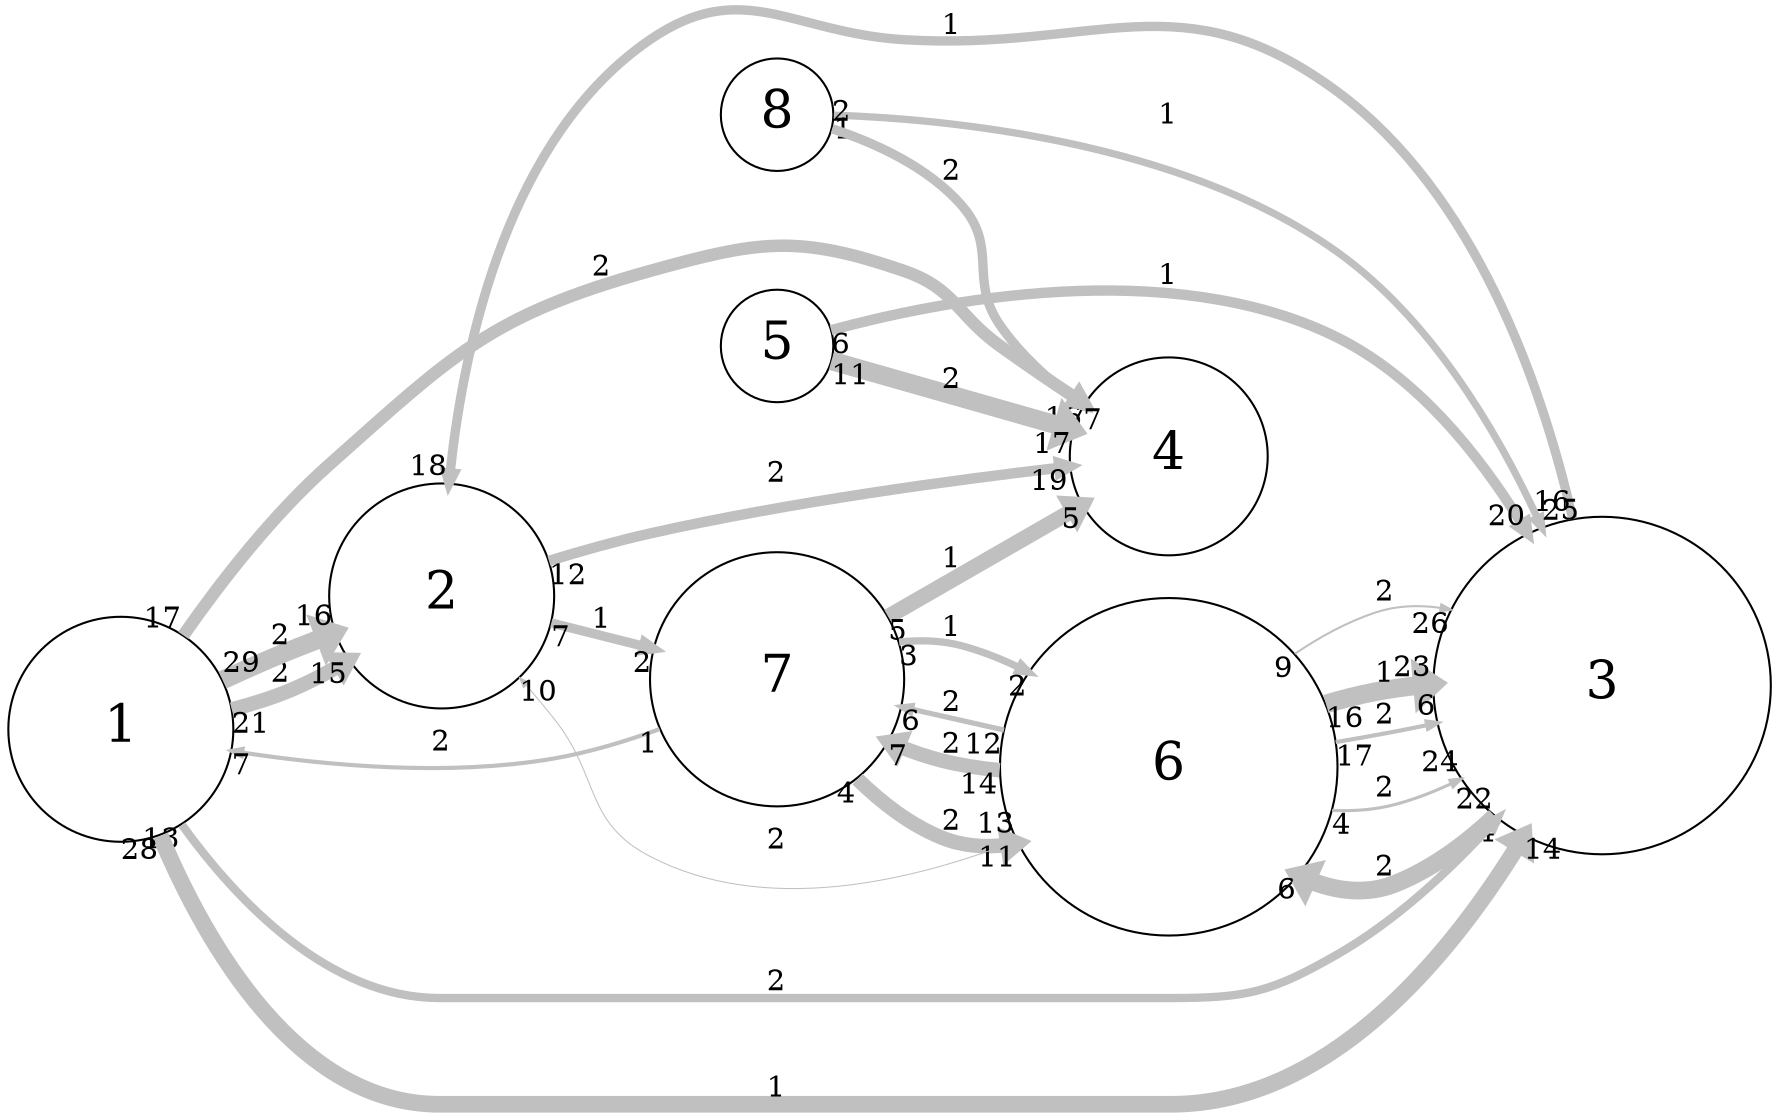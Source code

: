 digraph "" {
	graph [bb="0,0,834.5,522.5",
		overlap=false,
		rankdir=LR,
		ratio=0.5,
		scale=1,
		splines=spline
	];
	node [fontsize=25,
		label="\N",
		shape=circle
	];
	edge [arrowsize=0.5,
		splines=true
	];
	0	[height=1.5,
		label=1,
		pos="54.501,178",
		width=1.5];
	1	[height=1.5,
		label=2,
		pos="205.5,243",
		width=1.5];
	0 -> 1	[key=0,
		capacity=2,
		color=grey,
		from_pd=20,
		head_lp="154.37,203.26",
		headlabel=15,
		label=2,
		lp="129.5,204.25",
		penwidth=7.0,
		pos="e,161.12,211.51 107.9,187.95 116.41,190.3 125.01,193.12 132.88,196.5 138.99,199.12 145.15,202.25 151.17,205.63",
		pt=7,
		tail_lp="114.65,179.7",
		taillabel=21,
		to_pd=14];
	0 -> 1	[key=1,
		capacity=2,
		color=grey,
		from_pd=28,
		head_lp="147.71,232.91",
		headlabel=16,
		label=2,
		lp="129.5,223.25",
		penwidth=9.0,
		pos="e,154.46,224.66 103.08,202.34 110.73,206.03 118.61,209.71 126.13,213 131.66,215.42 137.45,217.85 143.28,220.21",
		pt=3,
		tail_lp="109.83,210.59",
		taillabel=29,
		to_pd=15];
	2	[height=2.25,
		label=3,
		pos="753.5,204",
		width=2.25];
	0 -> 2	[key=0,
		capacity=2,
		color=grey,
		from_pd=12,
		head_lp="701.78,130.44",
		headlabel=4,
		label=2,
		lp="363.5,61.25",
		penwidth=4.0,
		pos="e,705.15,138.69 84.143,132.52 110.55,96.778 153.35,53 204.5,53 204.5,53 204.5,53 549.5,53 586.05,53 597.91,53.622 629.5,72 655.07,\
86.876 678.51,108.74 697.92,130.41",
		pt=13,
		tail_lp="77.393,124.27",
		taillabel=13,
		to_pd=3];
	0 -> 2	[key=1,
		capacity=1,
		color=grey,
		from_pd=27,
		head_lp="710.57,122.97",
		headlabel=14,
		label=1,
		lp="363.5,8.25",
		penwidth=8.0,
		pos="e,717.32,131.22 73.192,126.99 95.071,74.394 137.8,0 204.5,0 204.5,0 204.5,0 549.5,0 621.5,0 676.76,64.635 711.32,121.14",
		pt=5,
		tail_lp="66.442,118.74",
		taillabel=28,
		to_pd=13];
	3	[height=1.3125,
		label=4,
		pos="548.5,308",
		width=1.3125];
	0 -> 3	[key=0,
		capacity=2,
		color=grey,
		from_pd=16,
		head_lp="500.99,340.64",
		headlabel=16,
		label=2,
		lp="280.5,399.25",
		penwidth=6.0,
		pos="e,507.74,332.39 83.506,223.82 100.92,249.92 125.01,282.08 151.5,306 209.73,358.58 227.16,376.01 302.75,397 354.78,411.45 373.6,415.71 \
424.25,397 447.98,388.23 447.24,375.15 467.5,360 477.25,352.71 488,345.32 498.36,338.49",
		pt=9,
		tail_lp="90.256,232.07",
		taillabel=17,
		to_pd=15];
	1 -> 3	[key=0,
		capacity=2,
		color=grey,
		from_pd=11,
		head_lp="494.37,294.98",
		headlabel=19,
		label=2,
		lp="363.5,301.25",
		penwidth=5.0,
		pos="e,501.12,303.23 257.33,259.83 271.89,264.24 287.85,268.68 302.75,272 366.28,286.16 440.35,296.17 490.23,301.98",
		pt=11,
		tail_lp="264.08,251.58",
		taillabel=12,
		to_pd=18];
	6	[height=1.6875,
		label=7,
		pos="363.5,202",
		width=1.6875];
	1 -> 6	[key=0,
		capacity=1,
		color=grey,
		from_pd=6,
		head_lp="300.92,225.55",
		headlabel=2,
		label=1,
		lp="280.5,231.25",
		penwidth=4.5,
		pos="e,304.3,217.3 258.01,229.46 269.48,226.45 281.81,223.21 293.83,220.05",
		pt=12,
		tail_lp="261.39,233.59",
		taillabel=7,
		to_pd=1];
	2 -> 1	[key=0,
		capacity=1,
		color=grey,
		from_pd=15,
		head_lp="202.13,305.63",
		headlabel=18,
		label=1,
		lp="445.5,514.25",
		penwidth=4.5,
		pos="e,208.88,297.38 740.05,284.38 725.42,349.76 694.31,438.67 629.5,486 555.45,540.08 515.83,502.33 424.25,507 370.32,509.75 347.01,\
537.93 302.75,507 239,462.45 217.32,371 210.04,308.34",
		pt=12,
		tail_lp="733.3,292.63",
		taillabel=16,
		to_pd=17];
	5	[height=2.25,
		label=6,
		pos="548.5,162",
		width=2.25];
	2 -> 5	[key=0,
		capacity=2,
		color=grey,
		from_pd=21,
		head_lp="631.65,186.55",
		headlabel=6,
		label=2,
		lp="650.5,191.25",
		penwidth=8.5,
		pos="e,628.28,178.3 673.77,187.71 662.69,185.42 651.22,183.05 639.94,180.71",
		pt=4,
		tail_lp="667.02,179.46",
		taillabel=22,
		to_pd=5];
	6 -> 0	[key=0,
		capacity=2,
		color=grey,
		from_pd=0,
		head_lp="111.25,158.91",
		headlabel=7,
		label=2,
		lp="205.5,171.25",
		penwidth=2.0,
		pos="e,107.87,167.16 307.67,177.38 292.39,171.66 275.56,166.4 259.5,163.5 211.58,154.84 156.45,159.62 115.59,165.93",
		pt=17,
		tail_lp="304.29,169.13",
		taillabel=1,
		to_pd=6];
	6 -> 3	[key=0,
		capacity=1,
		color=grey,
		from_pd=4,
		head_lp="503.68,276.32",
		headlabel=5,
		label=1,
		lp="445.5,256.25",
		penwidth=7.5,
		pos="e,507.06,284.57 416.45,232.09 441.71,246.72 471.96,264.24 497.02,278.76",
		pt=6,
		tail_lp="413.08,240.34",
		taillabel=5,
		to_pd=4];
	6 -> 5	[key=0,
		capacity=2,
		color=grey,
		from_pd=3,
		head_lp="464.11,129.44",
		headlabel=11,
		label=2,
		lp="445.5,150.25",
		penwidth=7.0,
		pos="e,470.86,137.69 407.87,160.28 418.33,152.58 430.01,145.66 442.13,141.5 447.71,139.58 453.53,138.45 459.43,137.94",
		pt=7,
		tail_lp="404.49,168.53",
		taillabel=4,
		to_pd=10];
	6 -> 5	[key=1,
		capacity=1,
		color=grey,
		from_pd=2,
		head_lp="471.99,205.66",
		headlabel=2,
		label=1,
		lp="445.5,214.25",
		penwidth=3.5,
		pos="e,475.36,197.41 424.27,207.69 432.59,207.45 440.98,206.65 448.88,205 454.5,203.83 460.19,202.32 465.86,200.56",
		pt=14,
		tail_lp="427.65,199.44",
		taillabel=3,
		to_pd=1];
	5 -> 1	[key=0,
		capacity=2,
		color=grey,
		from_pd=12,
		head_lp="236.34,195.86",
		headlabel=10,
		label=2,
		lp="363.5,124.25",
		penwidth=0.5,
		pos="e,243.09,204.11 476.31,124.57 425.23,103.22 356.25,86.007 302.75,115.5 271.22,132.88 281.22,155.28 259.5,184 255.54,189.23 251.22,\
194.56 246.81,199.77",
		pt=20,
		tail_lp="469.56,116.32",
		taillabel=13,
		to_pd=9];
	5 -> 2	[key=0,
		capacity=2,
		color=grey,
		from_pd=8,
		head_lp="672.98,161.43",
		headlabel=26,
		label=2,
		lp="650.5,170.25",
		penwidth=1.0,
		pos="e,679.73,169.68 629.9,159.2 638.04,159.87 646.15,160.92 653.88,162.5 660.43,163.84 667.08,165.62 673.69,167.69",
		pt=19,
		tail_lp="633.27,150.95",
		taillabel=9,
		to_pd=25];
	5 -> 2	[key=1,
		capacity=2,
		color=grey,
		from_pd=3,
		head_lp="694.95,163.64",
		headlabel=24,
		label=2,
		lp="650.5,149.25",
		penwidth=1.5,
		pos="e,688.2,155.39 626.25,137.57 635.61,137.12 645,137.89 653.88,140.5 663.4,143.3 672.87,147.34 681.97,152.04",
		pt=18,
		tail_lp="629.62,129.32",
		taillabel=4,
		to_pd=23];
	5 -> 2	[key=2,
		capacity=1,
		color=grey,
		from_pd=15,
		head_lp="675.49,251.63",
		headlabel=23,
		label=1,
		lp="650.5,251.25",
		penwidth=9.0,
		pos="e,682.24,243.38 606.35,219.15 618.84,228.52 632.68,236.84 647.13,242 654.67,244.69 662.51,245.54 670.36,245.06",
		pt=3,
		tail_lp="599.6,227.4",
		taillabel=16,
		to_pd=22];
	5 -> 2	[key=3,
		capacity=2,
		color=grey,
		from_pd=16,
		head_lp="668.81,197.31",
		headlabel=6,
		label=2,
		lp="650.5,211.25",
		penwidth=2.0,
		pos="e,672.18,205.56 622.69,195.32 630.8,198.01 639.05,200.33 647.13,202 652.67,203.15 658.41,204.04 664.22,204.74",
		pt=17,
		tail_lp="629.44,203.57",
		taillabel=17,
		to_pd=5];
	5 -> 6	[key=0,
		capacity=2,
		color=grey,
		from_pd=11,
		head_lp="426.53,180.93",
		headlabel=6,
		label=2,
		lp="445.5,192.25",
		penwidth=2.5,
		pos="e,423.16,189.18 469.14,179.13 456.62,181.87 443.75,184.68 431.52,187.35",
		pt=16,
		tail_lp="462.39,187.38",
		taillabel=12,
		to_pd=5];
	5 -> 6	[key=1,
		capacity=2,
		color=grey,
		from_pd=13,
		head_lp="413.38,163.96",
		headlabel=7,
		label=2,
		lp="445.5,171.25",
		penwidth=7.0,
		pos="e,416.76,172.21 467.06,159.43 458.57,160.26 450.13,161.56 442.13,163.5 437.22,164.69 432.27,166.22 427.37,168",
		pt=7,
		tail_lp="460.31,151.18",
		taillabel=14,
		to_pd=6];
	4	[height=0.75,
		label=5,
		pos="363.5,361",
		width=0.75];
	4 -> 2	[key=0,
		capacity=1,
		color=grey,
		from_pd=5,
		head_lp="709.91,284.84",
		headlabel=20,
		label=1,
		lp="548.5,394.25",
		penwidth=5.0,
		pos="e,716.66,276.59 389.89,368.48 439.1,381.5 549.64,403.34 629.5,364 663.4,347.3 690.56,316.28 710.65,285.96",
		pt=11,
		tail_lp="393.27,376.73",
		taillabel=6,
		to_pd=19];
	4 -> 3	[key=0,
		capacity=2,
		color=grey,
		from_pd=10,
		head_lp="496.17,312.66",
		headlabel=17,
		label=2,
		lp="445.5,345.25",
		penwidth=9.0,
		pos="e,502.92,320.91 389.95,353.63 416.04,346.07 457.47,334.07 491.31,324.28",
		pt=3,
		tail_lp="396.7,345.38",
		taillabel=11,
		to_pd=16];
	7	[height=0.75,
		label=8,
		pos="363.5,471",
		width=0.75];
	7 -> 2	[key=0,
		capacity=1,
		color=grey,
		from_pd=0,
		head_lp="717.2,287.69",
		headlabel=25,
		label=1,
		lp="548.5,473.25",
		penwidth=3.5,
		pos="e,723.95,279.44 390.62,471.18 441.58,470.23 555.73,461.67 629.5,407 669.67,377.24 699.39,330.09 719.55,288.72",
		pt=14,
		tail_lp="394,462.93",
		taillabel=1,
		to_pd=24];
	7 -> 3	[key=0,
		capacity=2,
		color=grey,
		from_pd=1,
		head_lp="503.68,323.33",
		headlabel=7,
		label=2,
		lp="445.5,440.25",
		penwidth=4.5,
		pos="e,507.05,331.58 389.63,463.69 408.42,457 433.44,445.32 448.88,427 466.33,406.3 451.88,391.11 467.5,369 475.77,357.29 486.96,346.82 \
498.35,338",
		pt=12,
		tail_lp="393,471.94",
		taillabel=2,
		to_pd=6];
}
